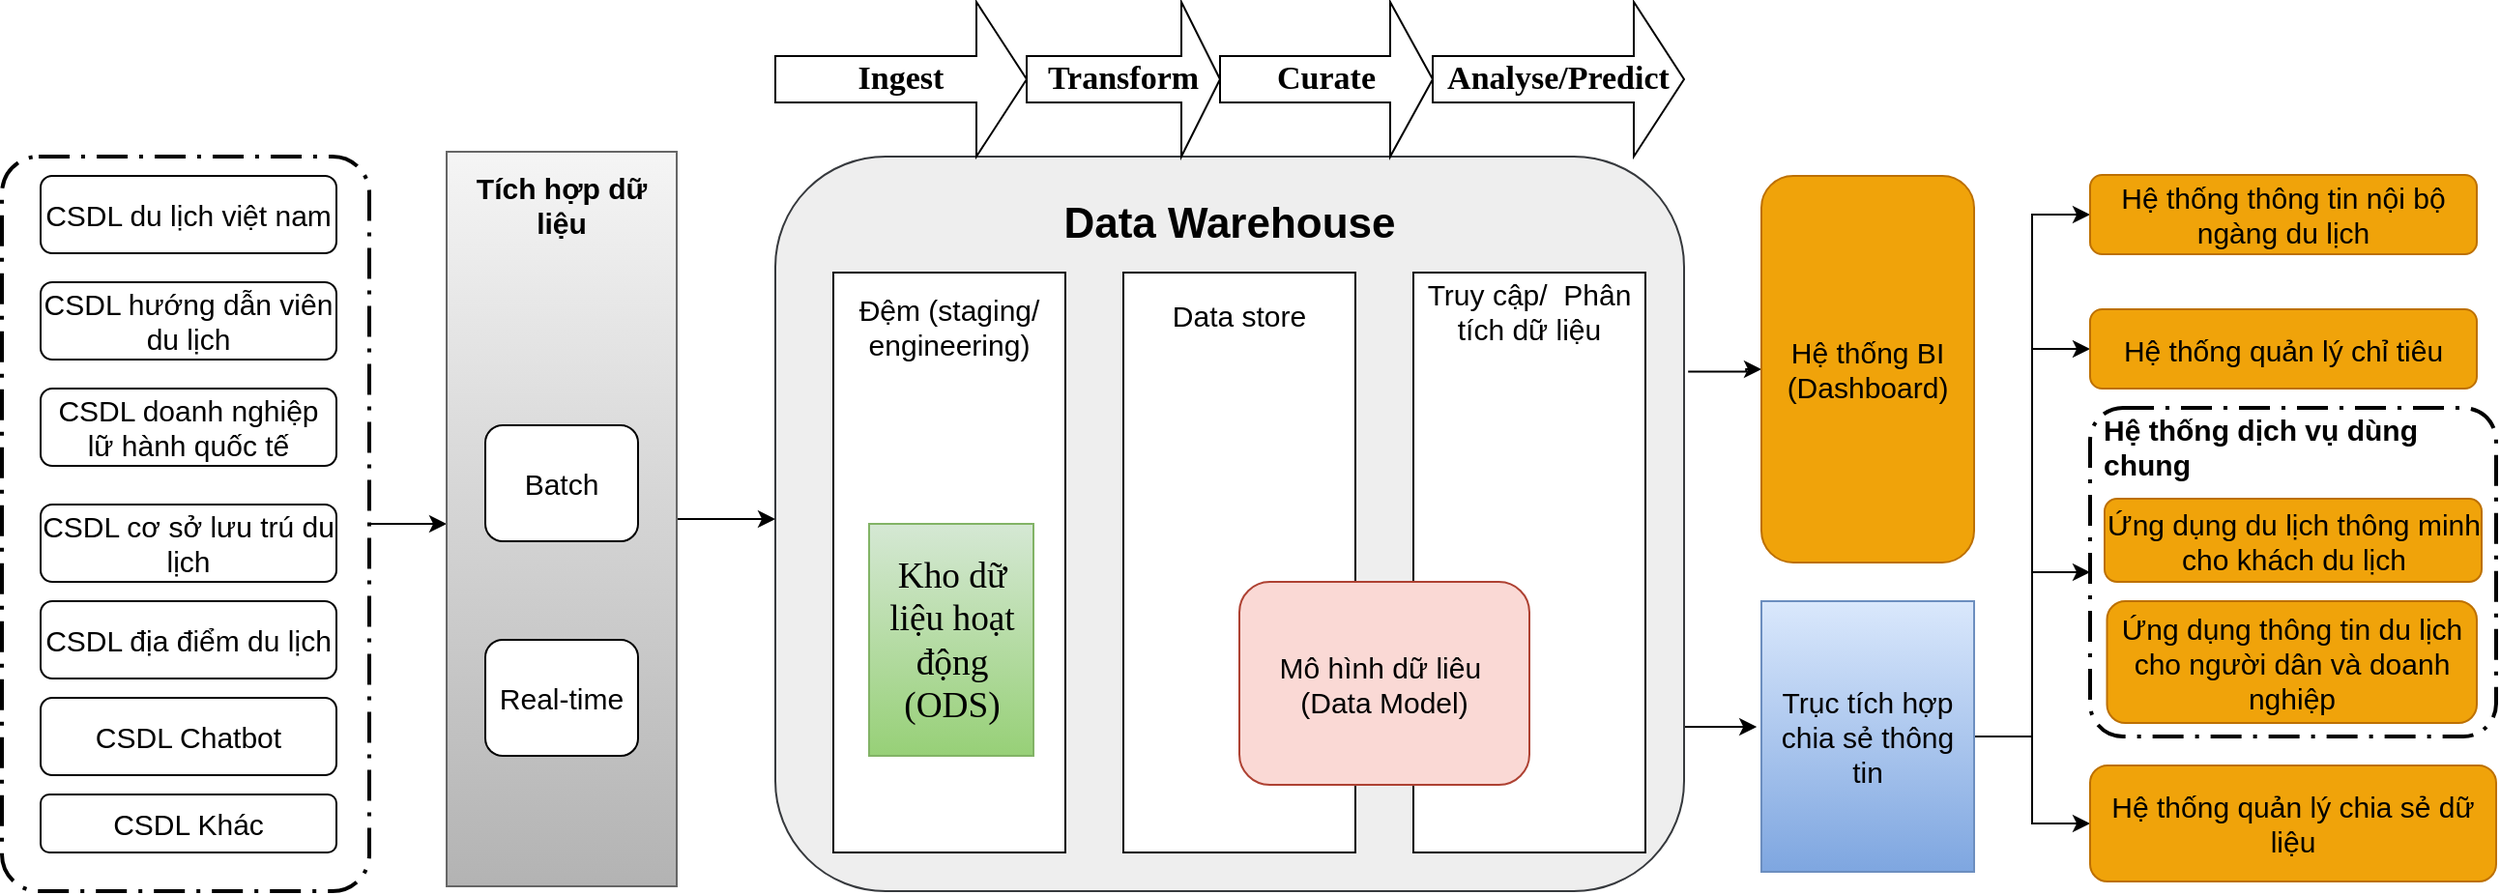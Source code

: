 <mxfile version="20.0.1" type="github" pages="4">
  <diagram id="1Qcaf6288ehqlXWWsb9V" name="Page-1">
    <mxGraphModel dx="965" dy="597" grid="1" gridSize="10" guides="1" tooltips="1" connect="1" arrows="1" fold="1" page="1" pageScale="1" pageWidth="850" pageHeight="1100" math="0" shadow="0">
      <root>
        <mxCell id="0" />
        <mxCell id="1" parent="0" />
        <mxCell id="Q7ZKkyx1FFSHODyDmSPV-23" style="edgeStyle=orthogonalEdgeStyle;rounded=0;orthogonalLoop=1;jettySize=auto;html=1;fontSize=15;" parent="1" source="yMdNidDc4UPwe0UghGcY-1" edge="1">
          <mxGeometry relative="1" as="geometry">
            <mxPoint x="310" y="310" as="targetPoint" />
          </mxGeometry>
        </mxCell>
        <mxCell id="yMdNidDc4UPwe0UghGcY-1" value="" style="points=[[0.25,0,0],[0.5,0,0],[0.75,0,0],[1,0.25,0],[1,0.5,0],[1,0.75,0],[0.75,1,0],[0.5,1,0],[0.25,1,0],[0,0.75,0],[0,0.5,0],[0,0.25,0]];rounded=1;arcSize=10;dashed=1;strokeColor=#000000;fillColor=none;gradientColor=none;dashPattern=8 3 1 3;strokeWidth=2;fontStyle=1;fontSize=20;" parent="1" vertex="1">
          <mxGeometry x="80" y="120" width="190" height="380" as="geometry" />
        </mxCell>
        <mxCell id="Q7ZKkyx1FFSHODyDmSPV-28" style="edgeStyle=orthogonalEdgeStyle;rounded=0;orthogonalLoop=1;jettySize=auto;html=1;exitX=1;exitY=0.75;exitDx=0;exitDy=0;entryX=-0.027;entryY=0.672;entryDx=0;entryDy=0;entryPerimeter=0;fontSize=15;" parent="1" edge="1">
          <mxGeometry relative="1" as="geometry">
            <mxPoint x="950" y="415" as="sourcePoint" />
            <mxPoint x="987.57" y="414.51" as="targetPoint" />
          </mxGeometry>
        </mxCell>
        <mxCell id="Z3dsv60K6eEqbvK3-hk6-17" style="edgeStyle=orthogonalEdgeStyle;rounded=0;orthogonalLoop=1;jettySize=auto;html=1;exitX=1;exitY=0.5;exitDx=0;exitDy=0;entryX=-0.019;entryY=0.894;entryDx=0;entryDy=0;entryPerimeter=0;fontSize=15;" parent="1" edge="1">
          <mxGeometry relative="1" as="geometry">
            <mxPoint x="952.09" y="231.2" as="sourcePoint" />
            <mxPoint x="990.0" y="230.0" as="targetPoint" />
            <Array as="points">
              <mxPoint x="982.09" y="231.2" />
              <mxPoint x="982.09" y="230.2" />
            </Array>
          </mxGeometry>
        </mxCell>
        <mxCell id="yMdNidDc4UPwe0UghGcY-3" value="" style="rounded=1;whiteSpace=wrap;html=1;fillColor=#eeeeee;strokeColor=#36393d;" parent="1" vertex="1">
          <mxGeometry x="480" y="120" width="470" height="380" as="geometry" />
        </mxCell>
        <mxCell id="yMdNidDc4UPwe0UghGcY-4" value="&lt;font style=&quot;font-size: 22px&quot;&gt;&lt;b&gt;Data Warehouse&lt;/b&gt;&lt;/font&gt;" style="text;html=1;strokeColor=none;fillColor=none;align=center;verticalAlign=middle;whiteSpace=wrap;rounded=0;" parent="1" vertex="1">
          <mxGeometry x="500" y="140" width="430" height="30" as="geometry" />
        </mxCell>
        <mxCell id="yMdNidDc4UPwe0UghGcY-12" value="&lt;b&gt;&lt;font style=&quot;font-size: 17px;&quot;&gt;Ingest&lt;/font&gt;&lt;/b&gt;" style="shape=singleArrow;whiteSpace=wrap;html=1;fontFamily=Times New Roman;fontSize=14;" parent="1" vertex="1">
          <mxGeometry x="480" y="40" width="130" height="80" as="geometry" />
        </mxCell>
        <mxCell id="yMdNidDc4UPwe0UghGcY-13" value="&lt;b&gt;&lt;font style=&quot;font-size: 17px;&quot;&gt;Transform&lt;/font&gt;&lt;/b&gt;" style="shape=singleArrow;whiteSpace=wrap;html=1;fontFamily=Times New Roman;fontSize=14;" parent="1" vertex="1">
          <mxGeometry x="610" y="40" width="100" height="80" as="geometry" />
        </mxCell>
        <mxCell id="yMdNidDc4UPwe0UghGcY-14" value="&lt;b&gt;&lt;font style=&quot;font-size: 17px;&quot;&gt;Curate&lt;/font&gt;&lt;/b&gt;" style="shape=singleArrow;whiteSpace=wrap;html=1;fontFamily=Times New Roman;fontSize=14;" parent="1" vertex="1">
          <mxGeometry x="710" y="40" width="110" height="80" as="geometry" />
        </mxCell>
        <mxCell id="yMdNidDc4UPwe0UghGcY-15" value="&lt;b&gt;&lt;font style=&quot;font-size: 17px;&quot;&gt;Analyse/Predict&lt;/font&gt;&lt;/b&gt;" style="shape=singleArrow;whiteSpace=wrap;html=1;fontFamily=Times New Roman;fontSize=14;" parent="1" vertex="1">
          <mxGeometry x="820" y="40" width="130" height="80" as="geometry" />
        </mxCell>
        <mxCell id="Q7ZKkyx1FFSHODyDmSPV-22" style="edgeStyle=orthogonalEdgeStyle;rounded=0;orthogonalLoop=1;jettySize=auto;html=1;fontSize=15;" parent="1" source="Q7ZKkyx1FFSHODyDmSPV-8" edge="1">
          <mxGeometry relative="1" as="geometry">
            <mxPoint x="480" y="307.5" as="targetPoint" />
          </mxGeometry>
        </mxCell>
        <mxCell id="Q7ZKkyx1FFSHODyDmSPV-8" value="" style="rounded=0;whiteSpace=wrap;html=1;fontSize=15;fillColor=#f5f5f5;gradientColor=#b3b3b3;strokeColor=#666666;" parent="1" vertex="1">
          <mxGeometry x="310" y="117.5" width="119" height="380" as="geometry" />
        </mxCell>
        <mxCell id="Q7ZKkyx1FFSHODyDmSPV-9" value="&lt;b&gt;Tích hợp dữ liệu&lt;/b&gt;" style="text;html=1;strokeColor=none;fillColor=none;align=center;verticalAlign=middle;whiteSpace=wrap;rounded=0;fontSize=15;" parent="1" vertex="1">
          <mxGeometry x="310" y="130" width="119" height="30" as="geometry" />
        </mxCell>
        <mxCell id="Q7ZKkyx1FFSHODyDmSPV-10" value="Batch" style="rounded=1;whiteSpace=wrap;html=1;fontSize=15;" parent="1" vertex="1">
          <mxGeometry x="330" y="259" width="79" height="60" as="geometry" />
        </mxCell>
        <mxCell id="Q7ZKkyx1FFSHODyDmSPV-11" value="Real-time" style="rounded=1;whiteSpace=wrap;html=1;fontSize=15;" parent="1" vertex="1">
          <mxGeometry x="330" y="370" width="79" height="60" as="geometry" />
        </mxCell>
        <mxCell id="Q7ZKkyx1FFSHODyDmSPV-12" value="" style="rounded=0;whiteSpace=wrap;html=1;fontSize=15;" parent="1" vertex="1">
          <mxGeometry x="510" y="180" width="120" height="300" as="geometry" />
        </mxCell>
        <mxCell id="Q7ZKkyx1FFSHODyDmSPV-13" value="Đệm (staging/ engineering)" style="text;html=1;strokeColor=none;fillColor=none;align=center;verticalAlign=middle;whiteSpace=wrap;rounded=0;fontSize=15;" parent="1" vertex="1">
          <mxGeometry x="515" y="185" width="110" height="45" as="geometry" />
        </mxCell>
        <mxCell id="Q7ZKkyx1FFSHODyDmSPV-14" value="&lt;span style=&quot;font-size:14.0pt;font-family:&amp;quot;Times New Roman&amp;quot;,serif;&lt;br/&gt;mso-fareast-font-family:&amp;quot;Times New Roman&amp;quot;;mso-ansi-language:EN-US;mso-fareast-language:&lt;br/&gt;EN-US;mso-bidi-language:AR-SA&quot;&gt;Kho dữ liệu hoạt động (ODS)&lt;/span&gt;" style="rounded=0;whiteSpace=wrap;html=1;fontSize=15;fillColor=#d5e8d4;gradientColor=#97d077;strokeColor=#82b366;" parent="1" vertex="1">
          <mxGeometry x="528.5" y="310" width="85" height="120" as="geometry" />
        </mxCell>
        <mxCell id="Q7ZKkyx1FFSHODyDmSPV-15" value="" style="rounded=0;whiteSpace=wrap;html=1;fontSize=20;" parent="1" vertex="1">
          <mxGeometry x="660" y="180" width="120" height="300" as="geometry" />
        </mxCell>
        <mxCell id="Q7ZKkyx1FFSHODyDmSPV-16" value="&lt;font style=&quot;font-size: 15px;&quot;&gt;Data store&lt;/font&gt;" style="text;html=1;strokeColor=none;fillColor=none;align=center;verticalAlign=middle;whiteSpace=wrap;rounded=0;fontSize=20;" parent="1" vertex="1">
          <mxGeometry x="660" y="185" width="120" height="30" as="geometry" />
        </mxCell>
        <mxCell id="Q7ZKkyx1FFSHODyDmSPV-17" value="" style="rounded=0;whiteSpace=wrap;html=1;fontSize=15;" parent="1" vertex="1">
          <mxGeometry x="810" y="180" width="120" height="300" as="geometry" />
        </mxCell>
        <mxCell id="Q7ZKkyx1FFSHODyDmSPV-18" value="Truy cập/&amp;nbsp; Phân tích dữ liệu" style="text;html=1;strokeColor=none;fillColor=none;align=center;verticalAlign=middle;whiteSpace=wrap;rounded=0;fontSize=15;" parent="1" vertex="1">
          <mxGeometry x="810" y="185" width="120" height="30" as="geometry" />
        </mxCell>
        <mxCell id="Q7ZKkyx1FFSHODyDmSPV-20" value="Mô hình dữ liêu&amp;nbsp; (Data Model)" style="rounded=1;whiteSpace=wrap;html=1;fontSize=15;fillColor=#fad9d5;strokeColor=#ae4132;" parent="1" vertex="1">
          <mxGeometry x="720" y="340" width="150" height="105" as="geometry" />
        </mxCell>
        <mxCell id="Q7ZKkyx1FFSHODyDmSPV-24" value="Hệ thống BI (Dashboard)" style="rounded=1;whiteSpace=wrap;html=1;fontSize=15;fillColor=#f0a30a;fontColor=#000000;strokeColor=#BD7000;" parent="1" vertex="1">
          <mxGeometry x="990" y="130" width="110" height="200" as="geometry" />
        </mxCell>
        <mxCell id="Z3dsv60K6eEqbvK3-hk6-13" style="edgeStyle=orthogonalEdgeStyle;rounded=0;orthogonalLoop=1;jettySize=auto;html=1;entryX=0;entryY=0.5;entryDx=0;entryDy=0;" parent="1" source="Q7ZKkyx1FFSHODyDmSPV-27" target="Z3dsv60K6eEqbvK3-hk6-1" edge="1">
          <mxGeometry relative="1" as="geometry">
            <mxPoint x="1140" y="140" as="targetPoint" />
          </mxGeometry>
        </mxCell>
        <mxCell id="Z3dsv60K6eEqbvK3-hk6-14" style="edgeStyle=orthogonalEdgeStyle;rounded=0;orthogonalLoop=1;jettySize=auto;html=1;entryX=0;entryY=0.5;entryDx=0;entryDy=0;" parent="1" source="Q7ZKkyx1FFSHODyDmSPV-27" target="Z3dsv60K6eEqbvK3-hk6-2" edge="1">
          <mxGeometry relative="1" as="geometry" />
        </mxCell>
        <mxCell id="Z3dsv60K6eEqbvK3-hk6-15" style="edgeStyle=orthogonalEdgeStyle;rounded=0;orthogonalLoop=1;jettySize=auto;html=1;entryX=0;entryY=0.5;entryDx=0;entryDy=0;entryPerimeter=0;" parent="1" source="Q7ZKkyx1FFSHODyDmSPV-27" target="Z3dsv60K6eEqbvK3-hk6-4" edge="1">
          <mxGeometry relative="1" as="geometry" />
        </mxCell>
        <mxCell id="Z3dsv60K6eEqbvK3-hk6-16" style="edgeStyle=orthogonalEdgeStyle;rounded=0;orthogonalLoop=1;jettySize=auto;html=1;entryX=0;entryY=0.5;entryDx=0;entryDy=0;" parent="1" source="Q7ZKkyx1FFSHODyDmSPV-27" target="Z3dsv60K6eEqbvK3-hk6-10" edge="1">
          <mxGeometry relative="1" as="geometry" />
        </mxCell>
        <mxCell id="Q7ZKkyx1FFSHODyDmSPV-27" value="Trục tích hợp chia sẻ thông tin" style="rounded=0;whiteSpace=wrap;html=1;fontSize=15;fillColor=#dae8fc;gradientColor=#7ea6e0;strokeColor=#6c8ebf;" parent="1" vertex="1">
          <mxGeometry x="990" y="350" width="110" height="140" as="geometry" />
        </mxCell>
        <mxCell id="m4GVvgwctqwMzovrwayK-1" value="&lt;font style=&quot;font-size: 15px;&quot;&gt;CSDL du lịch việt nam&lt;/font&gt;" style="rounded=1;whiteSpace=wrap;html=1;" parent="1" vertex="1">
          <mxGeometry x="100" y="130" width="153" height="40" as="geometry" />
        </mxCell>
        <mxCell id="m4GVvgwctqwMzovrwayK-2" value="&lt;font style=&quot;font-size: 15px;&quot;&gt;CSDL hướng dẫn viên du lịch&lt;/font&gt;" style="rounded=1;whiteSpace=wrap;html=1;" parent="1" vertex="1">
          <mxGeometry x="100" y="185" width="153" height="40" as="geometry" />
        </mxCell>
        <mxCell id="m4GVvgwctqwMzovrwayK-3" value="&lt;font style=&quot;font-size: 15px;&quot;&gt;CSDL doanh nghiệp lữ hành quốc tế&lt;/font&gt;" style="rounded=1;whiteSpace=wrap;html=1;" parent="1" vertex="1">
          <mxGeometry x="100" y="240" width="153" height="40" as="geometry" />
        </mxCell>
        <mxCell id="m4GVvgwctqwMzovrwayK-4" value="&lt;font style=&quot;font-size: 15px;&quot;&gt;CSDL Khác&lt;/font&gt;" style="rounded=1;whiteSpace=wrap;html=1;" parent="1" vertex="1">
          <mxGeometry x="100" y="450" width="153" height="30" as="geometry" />
        </mxCell>
        <mxCell id="m4GVvgwctqwMzovrwayK-5" value="&lt;font style=&quot;font-size: 15px;&quot;&gt;CSDL cơ sở lưu trú du lịch&lt;/font&gt;" style="rounded=1;whiteSpace=wrap;html=1;" parent="1" vertex="1">
          <mxGeometry x="100" y="300" width="153" height="40" as="geometry" />
        </mxCell>
        <mxCell id="m4GVvgwctqwMzovrwayK-6" value="&lt;font style=&quot;font-size: 15px;&quot;&gt;CSDL Chatbot&lt;/font&gt;" style="rounded=1;whiteSpace=wrap;html=1;" parent="1" vertex="1">
          <mxGeometry x="100" y="400" width="153" height="40" as="geometry" />
        </mxCell>
        <mxCell id="m4GVvgwctqwMzovrwayK-7" value="&lt;font style=&quot;font-size: 15px;&quot;&gt;CSDL địa điểm du lịch&lt;/font&gt;" style="rounded=1;whiteSpace=wrap;html=1;" parent="1" vertex="1">
          <mxGeometry x="100" y="350" width="153" height="40" as="geometry" />
        </mxCell>
        <mxCell id="Z3dsv60K6eEqbvK3-hk6-1" value="Hệ thống thông tin nội bộ ngàng du lịch" style="rounded=1;whiteSpace=wrap;html=1;fontSize=15;fillColor=#f0a30a;fontColor=#000000;strokeColor=#BD7000;" parent="1" vertex="1">
          <mxGeometry x="1160" y="129.5" width="200" height="41" as="geometry" />
        </mxCell>
        <mxCell id="Z3dsv60K6eEqbvK3-hk6-2" value="Hệ thống quản lý chỉ tiêu" style="rounded=1;whiteSpace=wrap;html=1;fontSize=15;fillColor=#f0a30a;fontColor=#000000;strokeColor=#BD7000;" parent="1" vertex="1">
          <mxGeometry x="1160" y="199" width="200" height="41" as="geometry" />
        </mxCell>
        <mxCell id="Z3dsv60K6eEqbvK3-hk6-4" value="" style="points=[[0.25,0,0],[0.5,0,0],[0.75,0,0],[1,0.25,0],[1,0.5,0],[1,0.75,0],[0.75,1,0],[0.5,1,0],[0.25,1,0],[0,0.75,0],[0,0.5,0],[0,0.25,0]];rounded=1;arcSize=10;dashed=1;strokeColor=#000000;fillColor=none;gradientColor=none;dashPattern=8 3 1 3;strokeWidth=2;fontStyle=1;fontSize=20;" parent="1" vertex="1">
          <mxGeometry x="1160" y="250" width="210" height="170" as="geometry" />
        </mxCell>
        <mxCell id="Z3dsv60K6eEqbvK3-hk6-5" value="&lt;b&gt;&lt;font style=&quot;font-size: 15px;&quot;&gt;Hệ thống dịch vụ dùng chung&lt;/font&gt;&lt;/b&gt;" style="text;html=1;strokeColor=none;fillColor=none;align=left;verticalAlign=middle;whiteSpace=wrap;rounded=0;" parent="1" vertex="1">
          <mxGeometry x="1165" y="250" width="205" height="40" as="geometry" />
        </mxCell>
        <mxCell id="Z3dsv60K6eEqbvK3-hk6-7" value="Ứng dụng du lịch thông minh cho khách du lịch" style="rounded=1;whiteSpace=wrap;html=1;fontSize=15;fillColor=#f0a30a;fontColor=#000000;strokeColor=#BD7000;" parent="1" vertex="1">
          <mxGeometry x="1167.5" y="297" width="195" height="43" as="geometry" />
        </mxCell>
        <mxCell id="Z3dsv60K6eEqbvK3-hk6-9" value="Ứng dụng thông tin du lịch cho người dân và doanh nghiệp" style="rounded=1;whiteSpace=wrap;html=1;fontSize=15;fillColor=#f0a30a;fontColor=#000000;strokeColor=#BD7000;" parent="1" vertex="1">
          <mxGeometry x="1168.75" y="350" width="191.25" height="63" as="geometry" />
        </mxCell>
        <mxCell id="Z3dsv60K6eEqbvK3-hk6-10" value="Hệ thống quản lý chia sẻ dữ liệu" style="rounded=1;whiteSpace=wrap;html=1;fontSize=15;fillColor=#f0a30a;fontColor=#000000;strokeColor=#BD7000;" parent="1" vertex="1">
          <mxGeometry x="1160" y="435" width="210" height="60" as="geometry" />
        </mxCell>
      </root>
    </mxGraphModel>
  </diagram>
  <diagram id="3zSaYKXGGkovZ__-gUdE" name="Page-2">
    <mxGraphModel dx="965" dy="597" grid="1" gridSize="10" guides="1" tooltips="1" connect="1" arrows="1" fold="1" page="1" pageScale="1" pageWidth="850" pageHeight="1100" math="0" shadow="0">
      <root>
        <mxCell id="0" />
        <mxCell id="1" parent="0" />
        <mxCell id="zzv-11EYJt3nk6hofZCp-1" style="edgeStyle=orthogonalEdgeStyle;rounded=0;orthogonalLoop=1;jettySize=auto;html=1;fontSize=15;" parent="1" source="zzv-11EYJt3nk6hofZCp-2" edge="1">
          <mxGeometry relative="1" as="geometry">
            <mxPoint x="480" y="310" as="targetPoint" />
          </mxGeometry>
        </mxCell>
        <mxCell id="zzv-11EYJt3nk6hofZCp-2" value="" style="points=[[0.25,0,0],[0.5,0,0],[0.75,0,0],[1,0.25,0],[1,0.5,0],[1,0.75,0],[0.75,1,0],[0.5,1,0],[0.25,1,0],[0,0.75,0],[0,0.5,0],[0,0.25,0]];rounded=1;arcSize=10;dashed=1;strokeColor=#000000;fillColor=none;gradientColor=none;dashPattern=8 3 1 3;strokeWidth=2;fontStyle=1;fontSize=20;" parent="1" vertex="1">
          <mxGeometry x="230" y="120" width="193" height="380" as="geometry" />
        </mxCell>
        <mxCell id="fv-HYU8vpA0ibSBftamc-3" style="edgeStyle=orthogonalEdgeStyle;rounded=0;orthogonalLoop=1;jettySize=auto;html=1;exitX=1;exitY=0.25;exitDx=0;exitDy=0;entryX=0;entryY=0.5;entryDx=0;entryDy=0;fontSize=15;" parent="1" source="zzv-11EYJt3nk6hofZCp-4" target="zzv-11EYJt3nk6hofZCp-44" edge="1">
          <mxGeometry relative="1" as="geometry" />
        </mxCell>
        <mxCell id="fv-HYU8vpA0ibSBftamc-4" style="edgeStyle=orthogonalEdgeStyle;rounded=0;orthogonalLoop=1;jettySize=auto;html=1;exitX=1;exitY=0.75;exitDx=0;exitDy=0;entryX=0;entryY=0.5;entryDx=0;entryDy=0;fontSize=15;" parent="1" source="zzv-11EYJt3nk6hofZCp-4" target="p5Cemq3Gxw0EvmDBvIG9-3" edge="1">
          <mxGeometry relative="1" as="geometry" />
        </mxCell>
        <mxCell id="zzv-11EYJt3nk6hofZCp-4" value="" style="rounded=1;whiteSpace=wrap;html=1;fillColor=#bac8d3;strokeColor=#23445d;" parent="1" vertex="1">
          <mxGeometry x="480" y="120" width="470" height="380" as="geometry" />
        </mxCell>
        <mxCell id="zzv-11EYJt3nk6hofZCp-5" value="&lt;font style=&quot;font-size: 22px&quot;&gt;&lt;b&gt;Cụm máy chủ DWH&lt;/b&gt;&lt;/font&gt;" style="text;html=1;strokeColor=none;fillColor=none;align=center;verticalAlign=middle;whiteSpace=wrap;rounded=0;" parent="1" vertex="1">
          <mxGeometry x="500" y="140" width="430" height="30" as="geometry" />
        </mxCell>
        <mxCell id="zzv-11EYJt3nk6hofZCp-10" value="&lt;font style=&quot;font-size: 15px;&quot;&gt;CSDL du lịch việt nam&lt;/font&gt;" style="rounded=1;whiteSpace=wrap;html=1;" parent="1" vertex="1">
          <mxGeometry x="250" y="140" width="153" height="30" as="geometry" />
        </mxCell>
        <mxCell id="zzv-11EYJt3nk6hofZCp-11" value="&lt;font style=&quot;font-size: 15px;&quot;&gt;CSDL hướng dẫn viên du lịch&lt;/font&gt;" style="rounded=1;whiteSpace=wrap;html=1;" parent="1" vertex="1">
          <mxGeometry x="250" y="185" width="153" height="40" as="geometry" />
        </mxCell>
        <mxCell id="zzv-11EYJt3nk6hofZCp-12" value="&lt;font style=&quot;font-size: 15px;&quot;&gt;CSDL doanh nghiệp lữ hành quốc tế&lt;/font&gt;" style="rounded=1;whiteSpace=wrap;html=1;" parent="1" vertex="1">
          <mxGeometry x="250" y="240" width="153" height="40" as="geometry" />
        </mxCell>
        <mxCell id="zzv-11EYJt3nk6hofZCp-14" value="&lt;font style=&quot;font-size: 15px;&quot;&gt;CSDL Khác&lt;/font&gt;" style="rounded=1;whiteSpace=wrap;html=1;" parent="1" vertex="1">
          <mxGeometry x="250" y="450" width="153" height="30" as="geometry" />
        </mxCell>
        <mxCell id="zzv-11EYJt3nk6hofZCp-17" value="" style="rounded=0;whiteSpace=wrap;html=1;fontSize=15;fillColor=#d5e8d4;gradientColor=#97d077;strokeColor=#82b366;" parent="1" vertex="1">
          <mxGeometry x="520" y="212.5" width="119" height="280" as="geometry" />
        </mxCell>
        <mxCell id="zzv-11EYJt3nk6hofZCp-18" value="&lt;b&gt;Tích hợp dữ liệu&lt;/b&gt;" style="text;html=1;strokeColor=none;fillColor=none;align=center;verticalAlign=middle;whiteSpace=wrap;rounded=0;fontSize=15;" parent="1" vertex="1">
          <mxGeometry x="520" y="225" width="119" height="30" as="geometry" />
        </mxCell>
        <mxCell id="zzv-11EYJt3nk6hofZCp-19" value="Batch" style="rounded=1;whiteSpace=wrap;html=1;fontSize=15;" parent="1" vertex="1">
          <mxGeometry x="540" y="308.75" width="79" height="60" as="geometry" />
        </mxCell>
        <mxCell id="zzv-11EYJt3nk6hofZCp-20" value="Real-time" style="rounded=1;whiteSpace=wrap;html=1;fontSize=15;" parent="1" vertex="1">
          <mxGeometry x="540" y="410" width="79" height="60" as="geometry" />
        </mxCell>
        <mxCell id="zzv-11EYJt3nk6hofZCp-41" value="" style="rounded=0;whiteSpace=wrap;html=1;fontSize=15;fillColor=#f5f5f5;gradientColor=#b3b3b3;strokeColor=#666666;" parent="1" vertex="1">
          <mxGeometry x="690" y="213" width="230" height="277" as="geometry" />
        </mxCell>
        <mxCell id="zzv-11EYJt3nk6hofZCp-42" value="&lt;font style=&quot;font-size: 20px;&quot;&gt;ODS&lt;/font&gt;" style="rounded=0;whiteSpace=wrap;html=1;fontSize=15;fillColor=#d5e8d4;gradientColor=#97d077;strokeColor=#82b366;" parent="1" vertex="1">
          <mxGeometry x="710" y="360" width="190" height="120" as="geometry" />
        </mxCell>
        <mxCell id="zzv-11EYJt3nk6hofZCp-43" value="&lt;b&gt;DWH&lt;/b&gt;" style="text;html=1;strokeColor=none;fillColor=none;align=center;verticalAlign=middle;whiteSpace=wrap;rounded=0;fontSize=15;" parent="1" vertex="1">
          <mxGeometry x="710" y="225" width="190" height="30" as="geometry" />
        </mxCell>
        <mxCell id="zzv-11EYJt3nk6hofZCp-44" value="" style="rounded=0;whiteSpace=wrap;html=1;fontSize=15;fillColor=#d0cee2;strokeColor=#56517e;" parent="1" vertex="1">
          <mxGeometry x="1040" y="120" width="179" height="180" as="geometry" />
        </mxCell>
        <mxCell id="zzv-11EYJt3nk6hofZCp-45" value="&lt;b&gt;&lt;font style=&quot;font-size: 20px;&quot;&gt;Cụm máy chủ BI&lt;/font&gt;&lt;/b&gt;" style="text;html=1;strokeColor=none;fillColor=none;align=center;verticalAlign=middle;whiteSpace=wrap;rounded=0;fontSize=15;" parent="1" vertex="1">
          <mxGeometry x="1050" y="120" width="149" height="50" as="geometry" />
        </mxCell>
        <mxCell id="zzv-11EYJt3nk6hofZCp-46" value="Hệ thống BI (Dashboard)" style="rounded=1;whiteSpace=wrap;html=1;fontSize=15;fillColor=#f0a30a;fontColor=#000000;strokeColor=#BD7000;" parent="1" vertex="1">
          <mxGeometry x="1045" y="168.75" width="159" height="120" as="geometry" />
        </mxCell>
        <mxCell id="p5Cemq3Gxw0EvmDBvIG9-3" value="" style="rounded=0;whiteSpace=wrap;html=1;fontSize=15;fillColor=#d0cee2;strokeColor=#56517e;" parent="1" vertex="1">
          <mxGeometry x="1040" y="320" width="179" height="180" as="geometry" />
        </mxCell>
        <mxCell id="p5Cemq3Gxw0EvmDBvIG9-4" value="&lt;div style=&quot;&quot;&gt;&lt;b style=&quot;background-color: initial;&quot;&gt;Cụm máy chủ&amp;nbsp;&lt;/b&gt;&lt;/div&gt;&lt;b&gt;&lt;div style=&quot;&quot;&gt;&lt;b style=&quot;background-color: initial;&quot;&gt;cho các ứng dụng&amp;nbsp;&lt;/b&gt;&lt;/div&gt;&lt;/b&gt;" style="text;html=1;strokeColor=none;fillColor=none;align=left;verticalAlign=middle;whiteSpace=wrap;rounded=0;fontSize=15;" parent="1" vertex="1">
          <mxGeometry x="1040" y="330" width="169" height="30" as="geometry" />
        </mxCell>
        <mxCell id="p5Cemq3Gxw0EvmDBvIG9-5" value="Hệ thống dịch vụ dùng chung" style="rounded=1;whiteSpace=wrap;html=1;fontSize=15;fillColor=#f0a30a;fontColor=#000000;strokeColor=#BD7000;" parent="1" vertex="1">
          <mxGeometry x="1050" y="370" width="159" height="60" as="geometry" />
        </mxCell>
        <mxCell id="p5Cemq3Gxw0EvmDBvIG9-8" value="&lt;font style=&quot;font-size: 15px;&quot;&gt;CSDL cơ sở lưu trú du lịch&lt;/font&gt;" style="rounded=1;whiteSpace=wrap;html=1;" parent="1" vertex="1">
          <mxGeometry x="250" y="300" width="153" height="40" as="geometry" />
        </mxCell>
        <mxCell id="p5Cemq3Gxw0EvmDBvIG9-9" value="&lt;font style=&quot;font-size: 15px;&quot;&gt;CSDL Chatbot&lt;/font&gt;" style="rounded=1;whiteSpace=wrap;html=1;" parent="1" vertex="1">
          <mxGeometry x="250" y="400" width="153" height="40" as="geometry" />
        </mxCell>
        <mxCell id="p5Cemq3Gxw0EvmDBvIG9-10" value="&lt;font style=&quot;font-size: 15px;&quot;&gt;CSDL địa điểm du lịch&lt;/font&gt;" style="rounded=1;whiteSpace=wrap;html=1;" parent="1" vertex="1">
          <mxGeometry x="250" y="350" width="153" height="40" as="geometry" />
        </mxCell>
        <mxCell id="nsYYfjAcSmIVcBbk7mr0-1" value="Hệ thống quản lý chia sẻ dữ liệu" style="rounded=1;whiteSpace=wrap;html=1;fontSize=15;fillColor=#f0a30a;fontColor=#000000;strokeColor=#BD7000;" parent="1" vertex="1">
          <mxGeometry x="1050" y="440" width="159" height="60" as="geometry" />
        </mxCell>
      </root>
    </mxGraphModel>
  </diagram>
  <diagram id="DoSuIA3em2xTnjs4-TwQ" name="Page-3">
    <mxGraphModel dx="965" dy="597" grid="1" gridSize="10" guides="1" tooltips="1" connect="1" arrows="1" fold="1" page="1" pageScale="1" pageWidth="850" pageHeight="1100" math="0" shadow="0">
      <root>
        <mxCell id="0" />
        <mxCell id="1" parent="0" />
        <mxCell id="5ydRvnvC8Svrm32kVWxM-1" style="edgeStyle=orthogonalEdgeStyle;rounded=0;orthogonalLoop=1;jettySize=auto;html=1;fontSize=15;" parent="1" source="5ydRvnvC8Svrm32kVWxM-2" edge="1">
          <mxGeometry relative="1" as="geometry">
            <mxPoint x="310" y="310" as="targetPoint" />
          </mxGeometry>
        </mxCell>
        <mxCell id="5ydRvnvC8Svrm32kVWxM-2" value="" style="points=[[0.25,0,0],[0.5,0,0],[0.75,0,0],[1,0.25,0],[1,0.5,0],[1,0.75,0],[0.75,1,0],[0.5,1,0],[0.25,1,0],[0,0.75,0],[0,0.5,0],[0,0.25,0]];rounded=1;arcSize=10;dashed=1;strokeColor=#000000;fillColor=none;gradientColor=none;dashPattern=8 3 1 3;strokeWidth=2;fontStyle=1;fontSize=20;" parent="1" vertex="1">
          <mxGeometry x="20" y="35" width="190" height="315" as="geometry" />
        </mxCell>
        <mxCell id="5ydRvnvC8Svrm32kVWxM-3" style="edgeStyle=orthogonalEdgeStyle;rounded=0;orthogonalLoop=1;jettySize=auto;html=1;exitX=1;exitY=0.75;exitDx=0;exitDy=0;entryX=-0.027;entryY=0.672;entryDx=0;entryDy=0;entryPerimeter=0;fontSize=15;" parent="1" edge="1">
          <mxGeometry relative="1" as="geometry">
            <mxPoint x="950" y="415" as="sourcePoint" />
            <mxPoint x="987.57" y="414.51" as="targetPoint" />
          </mxGeometry>
        </mxCell>
        <mxCell id="5ydRvnvC8Svrm32kVWxM-4" style="edgeStyle=orthogonalEdgeStyle;rounded=0;orthogonalLoop=1;jettySize=auto;html=1;exitX=1;exitY=0.5;exitDx=0;exitDy=0;entryX=-0.019;entryY=0.894;entryDx=0;entryDy=0;entryPerimeter=0;fontSize=15;" parent="1" edge="1">
          <mxGeometry relative="1" as="geometry">
            <mxPoint x="952.09" y="231.2" as="sourcePoint" />
            <mxPoint x="990.0" y="230" as="targetPoint" />
            <Array as="points">
              <mxPoint x="982.09" y="231.2" />
              <mxPoint x="982.09" y="230.2" />
            </Array>
          </mxGeometry>
        </mxCell>
        <mxCell id="5ydRvnvC8Svrm32kVWxM-5" value="" style="rounded=1;whiteSpace=wrap;html=1;fillColor=#eeeeee;strokeColor=#36393d;" parent="1" vertex="1">
          <mxGeometry x="480" y="120" width="470" height="380" as="geometry" />
        </mxCell>
        <mxCell id="5ydRvnvC8Svrm32kVWxM-6" value="&lt;font style=&quot;font-size: 22px&quot;&gt;&lt;b&gt;Data Warehouse&lt;/b&gt;&lt;/font&gt;" style="text;html=1;strokeColor=none;fillColor=none;align=center;verticalAlign=middle;whiteSpace=wrap;rounded=0;" parent="1" vertex="1">
          <mxGeometry x="500" y="140" width="430" height="30" as="geometry" />
        </mxCell>
        <mxCell id="5ydRvnvC8Svrm32kVWxM-7" value="&lt;b&gt;&lt;font style=&quot;font-size: 17px;&quot;&gt;Ingest&lt;/font&gt;&lt;/b&gt;" style="shape=singleArrow;whiteSpace=wrap;html=1;fontFamily=Times New Roman;fontSize=14;" parent="1" vertex="1">
          <mxGeometry x="480" y="40" width="130" height="80" as="geometry" />
        </mxCell>
        <mxCell id="5ydRvnvC8Svrm32kVWxM-8" value="&lt;b&gt;&lt;font style=&quot;font-size: 17px;&quot;&gt;Transform&lt;/font&gt;&lt;/b&gt;" style="shape=singleArrow;whiteSpace=wrap;html=1;fontFamily=Times New Roman;fontSize=14;" parent="1" vertex="1">
          <mxGeometry x="610" y="40" width="100" height="80" as="geometry" />
        </mxCell>
        <mxCell id="5ydRvnvC8Svrm32kVWxM-9" value="&lt;b&gt;&lt;font style=&quot;font-size: 17px;&quot;&gt;Curate&lt;/font&gt;&lt;/b&gt;" style="shape=singleArrow;whiteSpace=wrap;html=1;fontFamily=Times New Roman;fontSize=14;" parent="1" vertex="1">
          <mxGeometry x="710" y="40" width="110" height="80" as="geometry" />
        </mxCell>
        <mxCell id="5ydRvnvC8Svrm32kVWxM-10" value="&lt;b&gt;&lt;font style=&quot;font-size: 17px;&quot;&gt;Analyse/Predict&lt;/font&gt;&lt;/b&gt;" style="shape=singleArrow;whiteSpace=wrap;html=1;fontFamily=Times New Roman;fontSize=14;" parent="1" vertex="1">
          <mxGeometry x="820" y="40" width="130" height="80" as="geometry" />
        </mxCell>
        <mxCell id="5ydRvnvC8Svrm32kVWxM-11" style="edgeStyle=orthogonalEdgeStyle;rounded=0;orthogonalLoop=1;jettySize=auto;html=1;fontSize=15;" parent="1" source="5ydRvnvC8Svrm32kVWxM-12" edge="1">
          <mxGeometry relative="1" as="geometry">
            <mxPoint x="480" y="307.5" as="targetPoint" />
          </mxGeometry>
        </mxCell>
        <mxCell id="5ydRvnvC8Svrm32kVWxM-12" value="" style="rounded=0;whiteSpace=wrap;html=1;fontSize=15;fillColor=#f5f5f5;gradientColor=#b3b3b3;strokeColor=#666666;" parent="1" vertex="1">
          <mxGeometry x="310" y="117.5" width="119" height="380" as="geometry" />
        </mxCell>
        <mxCell id="5ydRvnvC8Svrm32kVWxM-13" value="&lt;b&gt;Tích hợp dữ liệu&lt;/b&gt;" style="text;html=1;strokeColor=none;fillColor=none;align=center;verticalAlign=middle;whiteSpace=wrap;rounded=0;fontSize=15;" parent="1" vertex="1">
          <mxGeometry x="310" y="130" width="119" height="30" as="geometry" />
        </mxCell>
        <mxCell id="5ydRvnvC8Svrm32kVWxM-14" value="Batch" style="rounded=1;whiteSpace=wrap;html=1;fontSize=15;" parent="1" vertex="1">
          <mxGeometry x="330" y="259" width="79" height="60" as="geometry" />
        </mxCell>
        <mxCell id="5ydRvnvC8Svrm32kVWxM-15" value="Real-time" style="rounded=1;whiteSpace=wrap;html=1;fontSize=15;" parent="1" vertex="1">
          <mxGeometry x="330" y="370" width="79" height="60" as="geometry" />
        </mxCell>
        <mxCell id="5ydRvnvC8Svrm32kVWxM-16" value="" style="rounded=0;whiteSpace=wrap;html=1;fontSize=15;" parent="1" vertex="1">
          <mxGeometry x="510" y="180" width="120" height="300" as="geometry" />
        </mxCell>
        <mxCell id="5ydRvnvC8Svrm32kVWxM-17" value="Đệm (staging/ engineering)" style="text;html=1;strokeColor=none;fillColor=none;align=center;verticalAlign=middle;whiteSpace=wrap;rounded=0;fontSize=15;" parent="1" vertex="1">
          <mxGeometry x="515" y="185" width="110" height="45" as="geometry" />
        </mxCell>
        <mxCell id="5ydRvnvC8Svrm32kVWxM-18" value="&lt;span style=&quot;font-size:14.0pt;font-family:&amp;quot;Times New Roman&amp;quot;,serif;&lt;br/&gt;mso-fareast-font-family:&amp;quot;Times New Roman&amp;quot;;mso-ansi-language:EN-US;mso-fareast-language:&lt;br/&gt;EN-US;mso-bidi-language:AR-SA&quot;&gt;Kho dữ liệu hoạt động (ODS)&lt;/span&gt;" style="rounded=0;whiteSpace=wrap;html=1;fontSize=15;fillColor=#d5e8d4;gradientColor=#97d077;strokeColor=#82b366;" parent="1" vertex="1">
          <mxGeometry x="528.5" y="310" width="85" height="120" as="geometry" />
        </mxCell>
        <mxCell id="5ydRvnvC8Svrm32kVWxM-19" value="" style="rounded=0;whiteSpace=wrap;html=1;fontSize=20;" parent="1" vertex="1">
          <mxGeometry x="660" y="180" width="120" height="300" as="geometry" />
        </mxCell>
        <mxCell id="5ydRvnvC8Svrm32kVWxM-20" value="&lt;font style=&quot;font-size: 15px;&quot;&gt;Data store&lt;/font&gt;" style="text;html=1;strokeColor=none;fillColor=none;align=center;verticalAlign=middle;whiteSpace=wrap;rounded=0;fontSize=20;" parent="1" vertex="1">
          <mxGeometry x="660" y="185" width="120" height="30" as="geometry" />
        </mxCell>
        <mxCell id="5ydRvnvC8Svrm32kVWxM-21" value="" style="rounded=0;whiteSpace=wrap;html=1;fontSize=15;" parent="1" vertex="1">
          <mxGeometry x="810" y="180" width="120" height="300" as="geometry" />
        </mxCell>
        <mxCell id="5ydRvnvC8Svrm32kVWxM-22" value="Truy cập/&amp;nbsp; Phân tích dữ liệu" style="text;html=1;strokeColor=none;fillColor=none;align=center;verticalAlign=middle;whiteSpace=wrap;rounded=0;fontSize=15;" parent="1" vertex="1">
          <mxGeometry x="810" y="185" width="120" height="30" as="geometry" />
        </mxCell>
        <mxCell id="5ydRvnvC8Svrm32kVWxM-23" value="Mô hình dữ liêu&amp;nbsp; (Data Model)" style="rounded=1;whiteSpace=wrap;html=1;fontSize=15;fillColor=#fad9d5;strokeColor=#ae4132;" parent="1" vertex="1">
          <mxGeometry x="720" y="340" width="150" height="105" as="geometry" />
        </mxCell>
        <mxCell id="5ydRvnvC8Svrm32kVWxM-31" value="&lt;font style=&quot;font-size: 15px;&quot;&gt;CSDL hướng dẫn viên du lịch&lt;/font&gt;" style="rounded=1;whiteSpace=wrap;html=1;" parent="1" vertex="1">
          <mxGeometry x="40" y="50" width="153" height="40" as="geometry" />
        </mxCell>
        <mxCell id="5ydRvnvC8Svrm32kVWxM-32" value="&lt;font style=&quot;font-size: 15px;&quot;&gt;CSDL doanh nghiệp lữ hành&lt;/font&gt;" style="rounded=1;whiteSpace=wrap;html=1;" parent="1" vertex="1">
          <mxGeometry x="40" y="105" width="153" height="40" as="geometry" />
        </mxCell>
        <mxCell id="5ydRvnvC8Svrm32kVWxM-33" value="&lt;font style=&quot;font-size: 15px;&quot;&gt;CSDL Khác&lt;/font&gt;" style="rounded=1;whiteSpace=wrap;html=1;" parent="1" vertex="1">
          <mxGeometry x="40" y="315" width="153" height="30" as="geometry" />
        </mxCell>
        <mxCell id="5ydRvnvC8Svrm32kVWxM-34" value="&lt;font style=&quot;font-size: 15px;&quot;&gt;CSDL cơ sở lưu trú du lịch&lt;/font&gt;" style="rounded=1;whiteSpace=wrap;html=1;" parent="1" vertex="1">
          <mxGeometry x="40" y="165" width="153" height="40" as="geometry" />
        </mxCell>
        <mxCell id="5ydRvnvC8Svrm32kVWxM-35" value="&lt;font style=&quot;font-size: 15px;&quot;&gt;CSDL Chatbot&lt;/font&gt;" style="rounded=1;whiteSpace=wrap;html=1;" parent="1" vertex="1">
          <mxGeometry x="40" y="265" width="153" height="40" as="geometry" />
        </mxCell>
        <mxCell id="5ydRvnvC8Svrm32kVWxM-36" value="&lt;font style=&quot;font-size: 15px;&quot;&gt;CSDL từ 63 sở tỉnh thành&lt;/font&gt;" style="rounded=1;whiteSpace=wrap;html=1;" parent="1" vertex="1">
          <mxGeometry x="40" y="215" width="153" height="40" as="geometry" />
        </mxCell>
        <mxCell id="5ydRvnvC8Svrm32kVWxM-45" value="&lt;font style=&quot;font-size: 20px;&quot;&gt;Dữ liệu phục vụ nhu cầu của nghiệp vụ&lt;/font&gt;" style="rounded=1;whiteSpace=wrap;html=1;fillColor=#fff2cc;strokeColor=#d6b656;gradientColor=#ffd966;" parent="1" vertex="1">
          <mxGeometry x="990" y="160" width="120" height="290" as="geometry" />
        </mxCell>
        <mxCell id="mlJbw9S_rLJEh4bUQzWe-8" style="edgeStyle=orthogonalEdgeStyle;rounded=0;orthogonalLoop=1;jettySize=auto;html=1;entryX=0;entryY=0.75;entryDx=0;entryDy=0;fontSize=15;" parent="1" source="mlJbw9S_rLJEh4bUQzWe-1" target="5ydRvnvC8Svrm32kVWxM-12" edge="1">
          <mxGeometry relative="1" as="geometry" />
        </mxCell>
        <mxCell id="mlJbw9S_rLJEh4bUQzWe-1" value="" style="points=[[0.25,0,0],[0.5,0,0],[0.75,0,0],[1,0.25,0],[1,0.5,0],[1,0.75,0],[0.75,1,0],[0.5,1,0],[0.25,1,0],[0,0.75,0],[0,0.5,0],[0,0.25,0]];rounded=1;arcSize=10;dashed=1;strokeColor=#000000;fillColor=none;gradientColor=none;dashPattern=8 3 1 3;strokeWidth=2;fontStyle=1;fontSize=20;" parent="1" vertex="1">
          <mxGeometry x="20" y="430" width="190" height="180" as="geometry" />
        </mxCell>
        <mxCell id="mlJbw9S_rLJEh4bUQzWe-2" value="&lt;b&gt;&lt;font style=&quot;font-size: 15px;&quot;&gt;CSDL&amp;nbsp; HIỆN TẠI&lt;/font&gt;&lt;/b&gt;" style="text;html=1;strokeColor=none;fillColor=none;align=center;verticalAlign=middle;whiteSpace=wrap;rounded=0;" parent="1" vertex="1">
          <mxGeometry x="50" y="5" width="120" height="30" as="geometry" />
        </mxCell>
        <mxCell id="mlJbw9S_rLJEh4bUQzWe-3" value="&lt;b&gt;&lt;font style=&quot;font-size: 15px;&quot;&gt;CSDL&amp;nbsp; CÁC HT XÂY DỰNG TRONG DỰ ÁN&lt;/font&gt;&lt;/b&gt;" style="text;html=1;strokeColor=none;fillColor=none;align=center;verticalAlign=middle;whiteSpace=wrap;rounded=0;" parent="1" vertex="1">
          <mxGeometry x="1.5" y="390" width="230" height="30" as="geometry" />
        </mxCell>
        <mxCell id="mlJbw9S_rLJEh4bUQzWe-5" value="CSDL app du lịch thông minh" style="rounded=1;whiteSpace=wrap;html=1;fontSize=15;" parent="1" vertex="1">
          <mxGeometry x="40" y="450" width="150" height="40" as="geometry" />
        </mxCell>
        <mxCell id="mlJbw9S_rLJEh4bUQzWe-6" value="CSDL số hóa điểm đến" style="rounded=1;whiteSpace=wrap;html=1;fontSize=15;" parent="1" vertex="1">
          <mxGeometry x="43" y="500" width="150" height="40" as="geometry" />
        </mxCell>
        <mxCell id="mlJbw9S_rLJEh4bUQzWe-7" value="CSDL Khác" style="rounded=1;whiteSpace=wrap;html=1;fontSize=15;" parent="1" vertex="1">
          <mxGeometry x="40" y="550" width="150" height="40" as="geometry" />
        </mxCell>
      </root>
    </mxGraphModel>
  </diagram>
  <diagram id="HXR1QFNo3twZsjJAmBeV" name="Page-4">
    <mxGraphModel dx="1379" dy="853" grid="1" gridSize="10" guides="1" tooltips="1" connect="1" arrows="1" fold="1" page="1" pageScale="1" pageWidth="850" pageHeight="1100" math="0" shadow="0">
      <root>
        <mxCell id="0" />
        <mxCell id="1" parent="0" />
        <mxCell id="xmRagr4Gvzv98TBfW62u-32" style="edgeStyle=orthogonalEdgeStyle;rounded=0;orthogonalLoop=1;jettySize=auto;html=1;entryX=0;entryY=0.5;entryDx=0;entryDy=0;" parent="1" source="xmRagr4Gvzv98TBfW62u-1" target="xmRagr4Gvzv98TBfW62u-11" edge="1">
          <mxGeometry relative="1" as="geometry" />
        </mxCell>
        <mxCell id="xmRagr4Gvzv98TBfW62u-1" value="" style="points=[[0.25,0,0],[0.5,0,0],[0.75,0,0],[1,0.25,0],[1,0.5,0],[1,0.75,0],[0.75,1,0],[0.5,1,0],[0.25,1,0],[0,0.75,0],[0,0.5,0],[0,0.25,0]];rounded=1;arcSize=10;dashed=1;strokeColor=#666666;fillColor=#f5f5f5;gradientColor=#b3b3b3;dashPattern=8 3 1 3;strokeWidth=2;fontStyle=1;fontSize=20;" parent="1" vertex="1">
          <mxGeometry x="100" y="305" width="190" height="430" as="geometry" />
        </mxCell>
        <mxCell id="xmRagr4Gvzv98TBfW62u-2" value="CSDL Cơ sở lưu trứ" style="rounded=1;whiteSpace=wrap;html=1;" parent="1" vertex="1">
          <mxGeometry x="120" y="335" width="150" height="30" as="geometry" />
        </mxCell>
        <mxCell id="xmRagr4Gvzv98TBfW62u-4" value="CSDL Doanh nghiệp lữ hành" style="rounded=1;whiteSpace=wrap;html=1;" parent="1" vertex="1">
          <mxGeometry x="120" y="385" width="150" height="30" as="geometry" />
        </mxCell>
        <mxCell id="xmRagr4Gvzv98TBfW62u-5" value="CSDL Khách du lịch" style="rounded=1;whiteSpace=wrap;html=1;" parent="1" vertex="1">
          <mxGeometry x="120" y="435" width="150" height="30" as="geometry" />
        </mxCell>
        <mxCell id="xmRagr4Gvzv98TBfW62u-6" value="CSDL Điểm đến" style="rounded=1;whiteSpace=wrap;html=1;" parent="1" vertex="1">
          <mxGeometry x="120" y="485" width="150" height="30" as="geometry" />
        </mxCell>
        <mxCell id="xmRagr4Gvzv98TBfW62u-7" value="CSDL HDV du lịch" style="rounded=1;whiteSpace=wrap;html=1;" parent="1" vertex="1">
          <mxGeometry x="120" y="535" width="150" height="30" as="geometry" />
        </mxCell>
        <mxCell id="xmRagr4Gvzv98TBfW62u-8" value="CSDL Thống kê du lịch" style="rounded=1;whiteSpace=wrap;html=1;" parent="1" vertex="1">
          <mxGeometry x="120" y="585" width="150" height="30" as="geometry" />
        </mxCell>
        <mxCell id="xmRagr4Gvzv98TBfW62u-9" value="CSDL&amp;nbsp; Đề tài khoa học" style="rounded=1;whiteSpace=wrap;html=1;" parent="1" vertex="1">
          <mxGeometry x="120" y="635" width="150" height="30" as="geometry" />
        </mxCell>
        <mxCell id="xmRagr4Gvzv98TBfW62u-10" value="CSDL&amp;nbsp; Báo cáo thống kê du lịch" style="rounded=1;whiteSpace=wrap;html=1;" parent="1" vertex="1">
          <mxGeometry x="120" y="685" width="150" height="30" as="geometry" />
        </mxCell>
        <mxCell id="D_3SfnTzmHGD0IEYU3bm-18" style="edgeStyle=orthogonalEdgeStyle;rounded=0;orthogonalLoop=1;jettySize=auto;html=1;entryX=0;entryY=0.5;entryDx=0;entryDy=0;entryPerimeter=0;" edge="1" parent="1" source="xmRagr4Gvzv98TBfW62u-11" target="xmRagr4Gvzv98TBfW62u-13">
          <mxGeometry relative="1" as="geometry" />
        </mxCell>
        <mxCell id="xmRagr4Gvzv98TBfW62u-11" value="Xử lý làm &lt;br&gt;sạch dữ liệu" style="rhombus;whiteSpace=wrap;html=1;" parent="1" vertex="1">
          <mxGeometry x="357.5" y="480" width="135" height="80" as="geometry" />
        </mxCell>
        <mxCell id="D_3SfnTzmHGD0IEYU3bm-17" style="edgeStyle=orthogonalEdgeStyle;rounded=0;orthogonalLoop=1;jettySize=auto;html=1;entryX=0;entryY=0.5;entryDx=0;entryDy=0;entryPerimeter=0;" edge="1" parent="1" source="xmRagr4Gvzv98TBfW62u-13" target="D_3SfnTzmHGD0IEYU3bm-1">
          <mxGeometry relative="1" as="geometry" />
        </mxCell>
        <mxCell id="xmRagr4Gvzv98TBfW62u-13" value="" style="points=[[0.25,0,0],[0.5,0,0],[0.75,0,0],[1,0.25,0],[1,0.5,0],[1,0.75,0],[0.75,1,0],[0.5,1,0],[0.25,1,0],[0,0.75,0],[0,0.5,0],[0,0.25,0]];rounded=1;arcSize=10;dashed=1;strokeColor=#82b366;fillColor=#d5e8d4;gradientColor=#97d077;dashPattern=8 3 1 3;strokeWidth=2;fontStyle=1;fontSize=20;" parent="1" vertex="1">
          <mxGeometry x="580" y="60" width="190" height="920" as="geometry" />
        </mxCell>
        <mxCell id="xmRagr4Gvzv98TBfW62u-14" value="Cơ sở lưu trú xếp hạng" style="rounded=1;whiteSpace=wrap;html=1;" parent="1" vertex="1">
          <mxGeometry x="615" y="70" width="120" height="40" as="geometry" />
        </mxCell>
        <mxCell id="xmRagr4Gvzv98TBfW62u-15" value="Cơ sở lưu trú chưa xếp hạng" style="rounded=1;whiteSpace=wrap;html=1;" parent="1" vertex="1">
          <mxGeometry x="615" y="120" width="120" height="40" as="geometry" />
        </mxCell>
        <mxCell id="xmRagr4Gvzv98TBfW62u-16" value="Nhà hàng đạt chuẩn" style="rounded=1;whiteSpace=wrap;html=1;" parent="1" vertex="1">
          <mxGeometry x="615" y="170" width="120" height="40" as="geometry" />
        </mxCell>
        <mxCell id="xmRagr4Gvzv98TBfW62u-17" value="Điểm đến mua sắm" style="rounded=1;whiteSpace=wrap;html=1;" parent="1" vertex="1">
          <mxGeometry x="615" y="220" width="120" height="40" as="geometry" />
        </mxCell>
        <mxCell id="xmRagr4Gvzv98TBfW62u-18" value="Điểm đến di tích" style="rounded=1;whiteSpace=wrap;html=1;" parent="1" vertex="1">
          <mxGeometry x="615" y="270" width="120" height="40" as="geometry" />
        </mxCell>
        <mxCell id="xmRagr4Gvzv98TBfW62u-19" value="Điểm đến biển" style="rounded=1;whiteSpace=wrap;html=1;" parent="1" vertex="1">
          <mxGeometry x="615" y="320" width="120" height="40" as="geometry" />
        </mxCell>
        <mxCell id="xmRagr4Gvzv98TBfW62u-20" value="Điểm đến du lịch tự nhiên" style="rounded=1;whiteSpace=wrap;html=1;" parent="1" vertex="1">
          <mxGeometry x="615" y="370" width="120" height="40" as="geometry" />
        </mxCell>
        <mxCell id="xmRagr4Gvzv98TBfW62u-21" value="Khách du lịch quốc tế" style="rounded=1;whiteSpace=wrap;html=1;" parent="1" vertex="1">
          <mxGeometry x="615" y="520" width="120" height="40" as="geometry" />
        </mxCell>
        <mxCell id="xmRagr4Gvzv98TBfW62u-22" value="Khách du lịch nội địa" style="rounded=1;whiteSpace=wrap;html=1;" parent="1" vertex="1">
          <mxGeometry x="615" y="570" width="120" height="40" as="geometry" />
        </mxCell>
        <mxCell id="xmRagr4Gvzv98TBfW62u-23" value="HDV du lịch quốc tế" style="rounded=1;whiteSpace=wrap;html=1;" parent="1" vertex="1">
          <mxGeometry x="615" y="620" width="120" height="40" as="geometry" />
        </mxCell>
        <mxCell id="xmRagr4Gvzv98TBfW62u-24" value="HDV du lịch nội địa" style="rounded=1;whiteSpace=wrap;html=1;" parent="1" vertex="1">
          <mxGeometry x="615" y="670" width="120" height="40" as="geometry" />
        </mxCell>
        <mxCell id="xmRagr4Gvzv98TBfW62u-25" value="Doanh nghiệp lữ hành quốc tế" style="rounded=1;whiteSpace=wrap;html=1;" parent="1" vertex="1">
          <mxGeometry x="615" y="720" width="120" height="40" as="geometry" />
        </mxCell>
        <mxCell id="xmRagr4Gvzv98TBfW62u-26" value="Doanh nghiệp lữ hành nội địa" style="rounded=1;whiteSpace=wrap;html=1;" parent="1" vertex="1">
          <mxGeometry x="615" y="770" width="120" height="40" as="geometry" />
        </mxCell>
        <mxCell id="xmRagr4Gvzv98TBfW62u-27" value="Báo cáo" style="rounded=1;whiteSpace=wrap;html=1;" parent="1" vertex="1">
          <mxGeometry x="615" y="820" width="120" height="40" as="geometry" />
        </mxCell>
        <mxCell id="xmRagr4Gvzv98TBfW62u-28" value="Điểm đến du lịch thể thao" style="rounded=1;whiteSpace=wrap;html=1;" parent="1" vertex="1">
          <mxGeometry x="615" y="420" width="120" height="40" as="geometry" />
        </mxCell>
        <mxCell id="xmRagr4Gvzv98TBfW62u-29" value="Điểm đến du lịch văn hóa" style="rounded=1;whiteSpace=wrap;html=1;" parent="1" vertex="1">
          <mxGeometry x="615" y="470" width="120" height="40" as="geometry" />
        </mxCell>
        <mxCell id="xmRagr4Gvzv98TBfW62u-30" value="Đề tài khoa học" style="rounded=1;whiteSpace=wrap;html=1;" parent="1" vertex="1">
          <mxGeometry x="615" y="870" width="120" height="40" as="geometry" />
        </mxCell>
        <mxCell id="xmRagr4Gvzv98TBfW62u-31" value="Data Model khác" style="rounded=1;whiteSpace=wrap;html=1;" parent="1" vertex="1">
          <mxGeometry x="615" y="920" width="120" height="40" as="geometry" />
        </mxCell>
        <mxCell id="xmRagr4Gvzv98TBfW62u-35" value="&lt;b&gt;&lt;font style=&quot;font-size: 17px;&quot;&gt;Nguồn dữ liệu&lt;/font&gt;&lt;/b&gt;" style="text;html=1;strokeColor=none;fillColor=none;align=center;verticalAlign=middle;whiteSpace=wrap;rounded=0;" parent="1" vertex="1">
          <mxGeometry x="120" y="275" width="150" height="30" as="geometry" />
        </mxCell>
        <mxCell id="xmRagr4Gvzv98TBfW62u-38" value="&lt;b&gt;&lt;font style=&quot;font-size: 17px;&quot;&gt;Data Model&lt;/font&gt;&lt;/b&gt;" style="text;html=1;strokeColor=none;fillColor=none;align=center;verticalAlign=middle;whiteSpace=wrap;rounded=0;" parent="1" vertex="1">
          <mxGeometry x="590" y="30" width="170" height="30" as="geometry" />
        </mxCell>
        <mxCell id="D_3SfnTzmHGD0IEYU3bm-1" value="" style="points=[[0.25,0,0],[0.5,0,0],[0.75,0,0],[1,0.25,0],[1,0.5,0],[1,0.75,0],[0.75,1,0],[0.5,1,0],[0.25,1,0],[0,0.75,0],[0,0.5,0],[0,0.25,0]];rounded=1;arcSize=10;dashed=1;strokeColor=#82b366;fillColor=#d5e8d4;gradientColor=#97d077;dashPattern=8 3 1 3;strokeWidth=2;fontStyle=1;fontSize=20;" vertex="1" parent="1">
          <mxGeometry x="910" y="135" width="190" height="770" as="geometry" />
        </mxCell>
        <mxCell id="D_3SfnTzmHGD0IEYU3bm-2" value="Cơ sở lưu trú xếp hạng theo điểm đến" style="rounded=1;whiteSpace=wrap;html=1;" vertex="1" parent="1">
          <mxGeometry x="940" y="155" width="120" height="40" as="geometry" />
        </mxCell>
        <mxCell id="D_3SfnTzmHGD0IEYU3bm-3" value="Cơ sở lưu trú chưa xếp hạng theo điểm đến" style="rounded=1;whiteSpace=wrap;html=1;" vertex="1" parent="1">
          <mxGeometry x="940" y="205" width="120" height="50" as="geometry" />
        </mxCell>
        <mxCell id="D_3SfnTzmHGD0IEYU3bm-4" value="Nhà hàng đạt chuẩn theo điểm đến" style="rounded=1;whiteSpace=wrap;html=1;" vertex="1" parent="1">
          <mxGeometry x="940" y="265" width="120" height="40" as="geometry" />
        </mxCell>
        <mxCell id="D_3SfnTzmHGD0IEYU3bm-5" value="Khách du lịch quốc tế theo điểm đến" style="rounded=1;whiteSpace=wrap;html=1;" vertex="1" parent="1">
          <mxGeometry x="940" y="310" width="120" height="40" as="geometry" />
        </mxCell>
        <mxCell id="D_3SfnTzmHGD0IEYU3bm-6" value="Khách du lịch nội địa theo điểm đến" style="rounded=1;whiteSpace=wrap;html=1;" vertex="1" parent="1">
          <mxGeometry x="940" y="365" width="120" height="40" as="geometry" />
        </mxCell>
        <mxCell id="D_3SfnTzmHGD0IEYU3bm-7" style="edgeStyle=orthogonalEdgeStyle;rounded=0;orthogonalLoop=1;jettySize=auto;html=1;exitX=0.5;exitY=1;exitDx=0;exitDy=0;" edge="1" parent="1" source="D_3SfnTzmHGD0IEYU3bm-6" target="D_3SfnTzmHGD0IEYU3bm-6">
          <mxGeometry relative="1" as="geometry" />
        </mxCell>
        <mxCell id="D_3SfnTzmHGD0IEYU3bm-8" value="HDV du lịch theo điểm đến" style="rounded=1;whiteSpace=wrap;html=1;" vertex="1" parent="1">
          <mxGeometry x="940" y="420" width="120" height="40" as="geometry" />
        </mxCell>
        <mxCell id="D_3SfnTzmHGD0IEYU3bm-9" value="HDV du lịch theo theo doanh nghiệp" style="rounded=1;whiteSpace=wrap;html=1;" vertex="1" parent="1">
          <mxGeometry x="940" y="470" width="120" height="40" as="geometry" />
        </mxCell>
        <mxCell id="D_3SfnTzmHGD0IEYU3bm-10" value="Doanh nghiệp theo điểm đến" style="rounded=1;whiteSpace=wrap;html=1;" vertex="1" parent="1">
          <mxGeometry x="940" y="520" width="120" height="40" as="geometry" />
        </mxCell>
        <mxCell id="D_3SfnTzmHGD0IEYU3bm-11" value="Báo cáo theo khách du lịch" style="rounded=1;whiteSpace=wrap;html=1;" vertex="1" parent="1">
          <mxGeometry x="940" y="575" width="120" height="40" as="geometry" />
        </mxCell>
        <mxCell id="D_3SfnTzmHGD0IEYU3bm-12" value="Báo cáo theo doanh nghiệp" style="rounded=1;whiteSpace=wrap;html=1;" vertex="1" parent="1">
          <mxGeometry x="940" y="625" width="120" height="40" as="geometry" />
        </mxCell>
        <mxCell id="D_3SfnTzmHGD0IEYU3bm-13" value="Báo cáo theo điểm đến" style="rounded=1;whiteSpace=wrap;html=1;" vertex="1" parent="1">
          <mxGeometry x="940" y="675" width="120" height="40" as="geometry" />
        </mxCell>
        <mxCell id="D_3SfnTzmHGD0IEYU3bm-14" value="Đề tài khoa học theo điểm đến" style="rounded=1;whiteSpace=wrap;html=1;" vertex="1" parent="1">
          <mxGeometry x="940" y="725" width="120" height="40" as="geometry" />
        </mxCell>
        <mxCell id="D_3SfnTzmHGD0IEYU3bm-15" value="Đề tài khoa học theo khách du lịch" style="rounded=1;whiteSpace=wrap;html=1;" vertex="1" parent="1">
          <mxGeometry x="940" y="775" width="120" height="40" as="geometry" />
        </mxCell>
        <mxCell id="D_3SfnTzmHGD0IEYU3bm-16" value="Data Mart khác" style="rounded=1;whiteSpace=wrap;html=1;" vertex="1" parent="1">
          <mxGeometry x="940" y="825" width="120" height="40" as="geometry" />
        </mxCell>
        <mxCell id="D_3SfnTzmHGD0IEYU3bm-19" value="&lt;b&gt;&lt;font style=&quot;font-size: 17px;&quot;&gt;Data Mart&lt;/font&gt;&lt;/b&gt;" style="text;html=1;strokeColor=none;fillColor=none;align=center;verticalAlign=middle;whiteSpace=wrap;rounded=0;" vertex="1" parent="1">
          <mxGeometry x="915" y="105" width="170" height="30" as="geometry" />
        </mxCell>
      </root>
    </mxGraphModel>
  </diagram>
</mxfile>
